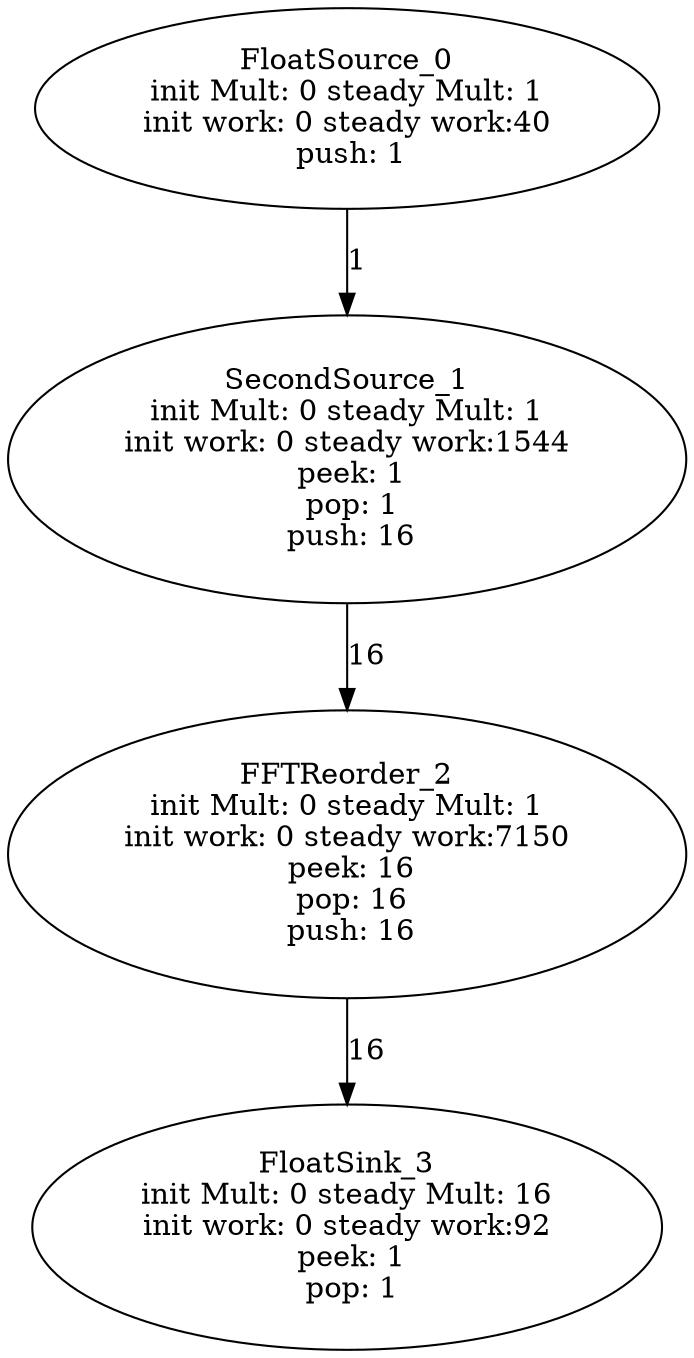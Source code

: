 digraph Flattend {

FloatSource_0[ label = "FloatSource_0\ninit Mult: 0 steady Mult: 1\ninit work: 0 steady work:40\n push: 1\n"]FloatSource_0 -> SecondSource_1[label="1"];

SecondSource_1[ label = "SecondSource_1\ninit Mult: 0 steady Mult: 1\ninit work: 0 steady work:1544\n peek: 1\n pop: 1\n push: 16\n"]SecondSource_1 -> FFTReorder_2[label="16"];

FFTReorder_2[ label = "FFTReorder_2\ninit Mult: 0 steady Mult: 1\ninit work: 0 steady work:7150\n peek: 16\n pop: 16\n push: 16\n"]FFTReorder_2 -> FloatSink_3[label="16"];

FloatSink_3[ label = "FloatSink_3\ninit Mult: 0 steady Mult: 16\ninit work: 0 steady work:92\n peek: 1\n pop: 1\n"]}
